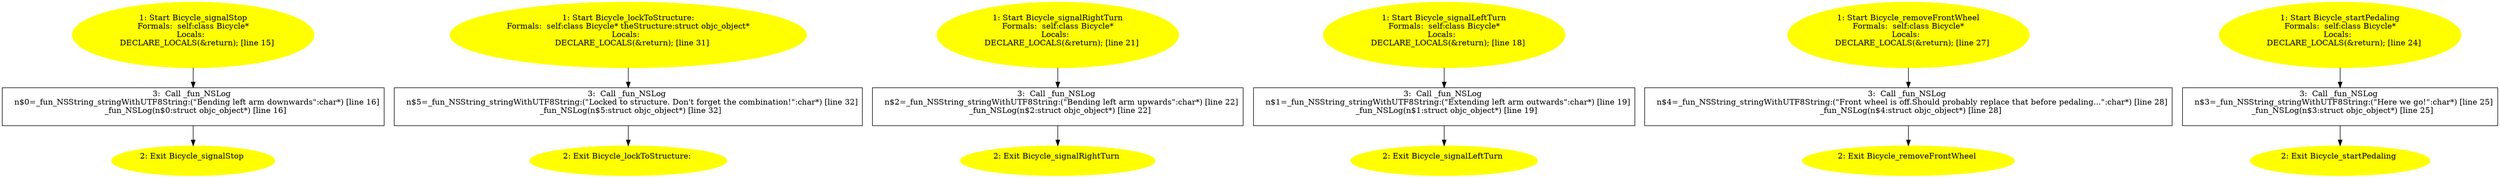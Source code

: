 /* @generated */
digraph iCFG {
"Bicycle_signalStopinstance.2dbd1da362e1633b6586103ba35f9890_3" [label="3:  Call _fun_NSLog \n   n$0=_fun_NSString_stringWithUTF8String:(\"Bending left arm downwards\":char*) [line 16]\n  _fun_NSLog(n$0:struct objc_object*) [line 16]\n " shape="box"]
	

	 "Bicycle_signalStopinstance.2dbd1da362e1633b6586103ba35f9890_3" -> "Bicycle_signalStopinstance.2dbd1da362e1633b6586103ba35f9890_2" ;
"Bicycle_signalStopinstance.2dbd1da362e1633b6586103ba35f9890_2" [label="2: Exit Bicycle_signalStop \n  " color=yellow style=filled]
	

"Bicycle_signalStopinstance.2dbd1da362e1633b6586103ba35f9890_1" [label="1: Start Bicycle_signalStop\nFormals:  self:class Bicycle*\nLocals:  \n   DECLARE_LOCALS(&return); [line 15]\n " color=yellow style=filled]
	

	 "Bicycle_signalStopinstance.2dbd1da362e1633b6586103ba35f9890_1" -> "Bicycle_signalStopinstance.2dbd1da362e1633b6586103ba35f9890_3" ;
"Bicycle_lockToStructure:instance.ed953c0ed544d41443985afc91ea2e12_3" [label="3:  Call _fun_NSLog \n   n$5=_fun_NSString_stringWithUTF8String:(\"Locked to structure. Don't forget the combination!\":char*) [line 32]\n  _fun_NSLog(n$5:struct objc_object*) [line 32]\n " shape="box"]
	

	 "Bicycle_lockToStructure:instance.ed953c0ed544d41443985afc91ea2e12_3" -> "Bicycle_lockToStructure:instance.ed953c0ed544d41443985afc91ea2e12_2" ;
"Bicycle_lockToStructure:instance.ed953c0ed544d41443985afc91ea2e12_2" [label="2: Exit Bicycle_lockToStructure: \n  " color=yellow style=filled]
	

"Bicycle_lockToStructure:instance.ed953c0ed544d41443985afc91ea2e12_1" [label="1: Start Bicycle_lockToStructure:\nFormals:  self:class Bicycle* theStructure:struct objc_object*\nLocals:  \n   DECLARE_LOCALS(&return); [line 31]\n " color=yellow style=filled]
	

	 "Bicycle_lockToStructure:instance.ed953c0ed544d41443985afc91ea2e12_1" -> "Bicycle_lockToStructure:instance.ed953c0ed544d41443985afc91ea2e12_3" ;
"Bicycle_signalRightTurninstance.a0c77afb45c786f76cf4fb382a69a7e9_3" [label="3:  Call _fun_NSLog \n   n$2=_fun_NSString_stringWithUTF8String:(\"Bending left arm upwards\":char*) [line 22]\n  _fun_NSLog(n$2:struct objc_object*) [line 22]\n " shape="box"]
	

	 "Bicycle_signalRightTurninstance.a0c77afb45c786f76cf4fb382a69a7e9_3" -> "Bicycle_signalRightTurninstance.a0c77afb45c786f76cf4fb382a69a7e9_2" ;
"Bicycle_signalRightTurninstance.a0c77afb45c786f76cf4fb382a69a7e9_2" [label="2: Exit Bicycle_signalRightTurn \n  " color=yellow style=filled]
	

"Bicycle_signalRightTurninstance.a0c77afb45c786f76cf4fb382a69a7e9_1" [label="1: Start Bicycle_signalRightTurn\nFormals:  self:class Bicycle*\nLocals:  \n   DECLARE_LOCALS(&return); [line 21]\n " color=yellow style=filled]
	

	 "Bicycle_signalRightTurninstance.a0c77afb45c786f76cf4fb382a69a7e9_1" -> "Bicycle_signalRightTurninstance.a0c77afb45c786f76cf4fb382a69a7e9_3" ;
"Bicycle_signalLeftTurninstance.e9242ba98c9d9f2d087b3aa831acdeab_3" [label="3:  Call _fun_NSLog \n   n$1=_fun_NSString_stringWithUTF8String:(\"Extending left arm outwards\":char*) [line 19]\n  _fun_NSLog(n$1:struct objc_object*) [line 19]\n " shape="box"]
	

	 "Bicycle_signalLeftTurninstance.e9242ba98c9d9f2d087b3aa831acdeab_3" -> "Bicycle_signalLeftTurninstance.e9242ba98c9d9f2d087b3aa831acdeab_2" ;
"Bicycle_signalLeftTurninstance.e9242ba98c9d9f2d087b3aa831acdeab_2" [label="2: Exit Bicycle_signalLeftTurn \n  " color=yellow style=filled]
	

"Bicycle_signalLeftTurninstance.e9242ba98c9d9f2d087b3aa831acdeab_1" [label="1: Start Bicycle_signalLeftTurn\nFormals:  self:class Bicycle*\nLocals:  \n   DECLARE_LOCALS(&return); [line 18]\n " color=yellow style=filled]
	

	 "Bicycle_signalLeftTurninstance.e9242ba98c9d9f2d087b3aa831acdeab_1" -> "Bicycle_signalLeftTurninstance.e9242ba98c9d9f2d087b3aa831acdeab_3" ;
"Bicycle_removeFrontWheelinstance.db60e526f150216e5300ced228fc38bb_3" [label="3:  Call _fun_NSLog \n   n$4=_fun_NSString_stringWithUTF8String:(\"Front wheel is off.Should probably replace that before pedaling...\":char*) [line 28]\n  _fun_NSLog(n$4:struct objc_object*) [line 28]\n " shape="box"]
	

	 "Bicycle_removeFrontWheelinstance.db60e526f150216e5300ced228fc38bb_3" -> "Bicycle_removeFrontWheelinstance.db60e526f150216e5300ced228fc38bb_2" ;
"Bicycle_removeFrontWheelinstance.db60e526f150216e5300ced228fc38bb_2" [label="2: Exit Bicycle_removeFrontWheel \n  " color=yellow style=filled]
	

"Bicycle_removeFrontWheelinstance.db60e526f150216e5300ced228fc38bb_1" [label="1: Start Bicycle_removeFrontWheel\nFormals:  self:class Bicycle*\nLocals:  \n   DECLARE_LOCALS(&return); [line 27]\n " color=yellow style=filled]
	

	 "Bicycle_removeFrontWheelinstance.db60e526f150216e5300ced228fc38bb_1" -> "Bicycle_removeFrontWheelinstance.db60e526f150216e5300ced228fc38bb_3" ;
"Bicycle_startPedalinginstance.9cb8f466c6fdf50230f6e4c8f38872a2_3" [label="3:  Call _fun_NSLog \n   n$3=_fun_NSString_stringWithUTF8String:(\"Here we go!\":char*) [line 25]\n  _fun_NSLog(n$3:struct objc_object*) [line 25]\n " shape="box"]
	

	 "Bicycle_startPedalinginstance.9cb8f466c6fdf50230f6e4c8f38872a2_3" -> "Bicycle_startPedalinginstance.9cb8f466c6fdf50230f6e4c8f38872a2_2" ;
"Bicycle_startPedalinginstance.9cb8f466c6fdf50230f6e4c8f38872a2_2" [label="2: Exit Bicycle_startPedaling \n  " color=yellow style=filled]
	

"Bicycle_startPedalinginstance.9cb8f466c6fdf50230f6e4c8f38872a2_1" [label="1: Start Bicycle_startPedaling\nFormals:  self:class Bicycle*\nLocals:  \n   DECLARE_LOCALS(&return); [line 24]\n " color=yellow style=filled]
	

	 "Bicycle_startPedalinginstance.9cb8f466c6fdf50230f6e4c8f38872a2_1" -> "Bicycle_startPedalinginstance.9cb8f466c6fdf50230f6e4c8f38872a2_3" ;
}
